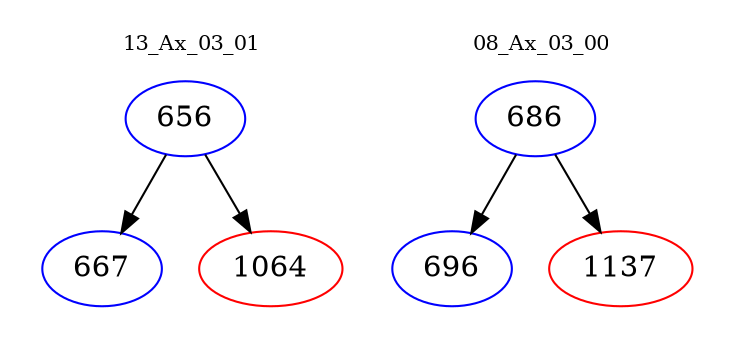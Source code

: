 digraph{
subgraph cluster_0 {
color = white
label = "13_Ax_03_01";
fontsize=10;
T0_656 [label="656", color="blue"]
T0_656 -> T0_667 [color="black"]
T0_667 [label="667", color="blue"]
T0_656 -> T0_1064 [color="black"]
T0_1064 [label="1064", color="red"]
}
subgraph cluster_1 {
color = white
label = "08_Ax_03_00";
fontsize=10;
T1_686 [label="686", color="blue"]
T1_686 -> T1_696 [color="black"]
T1_696 [label="696", color="blue"]
T1_686 -> T1_1137 [color="black"]
T1_1137 [label="1137", color="red"]
}
}
